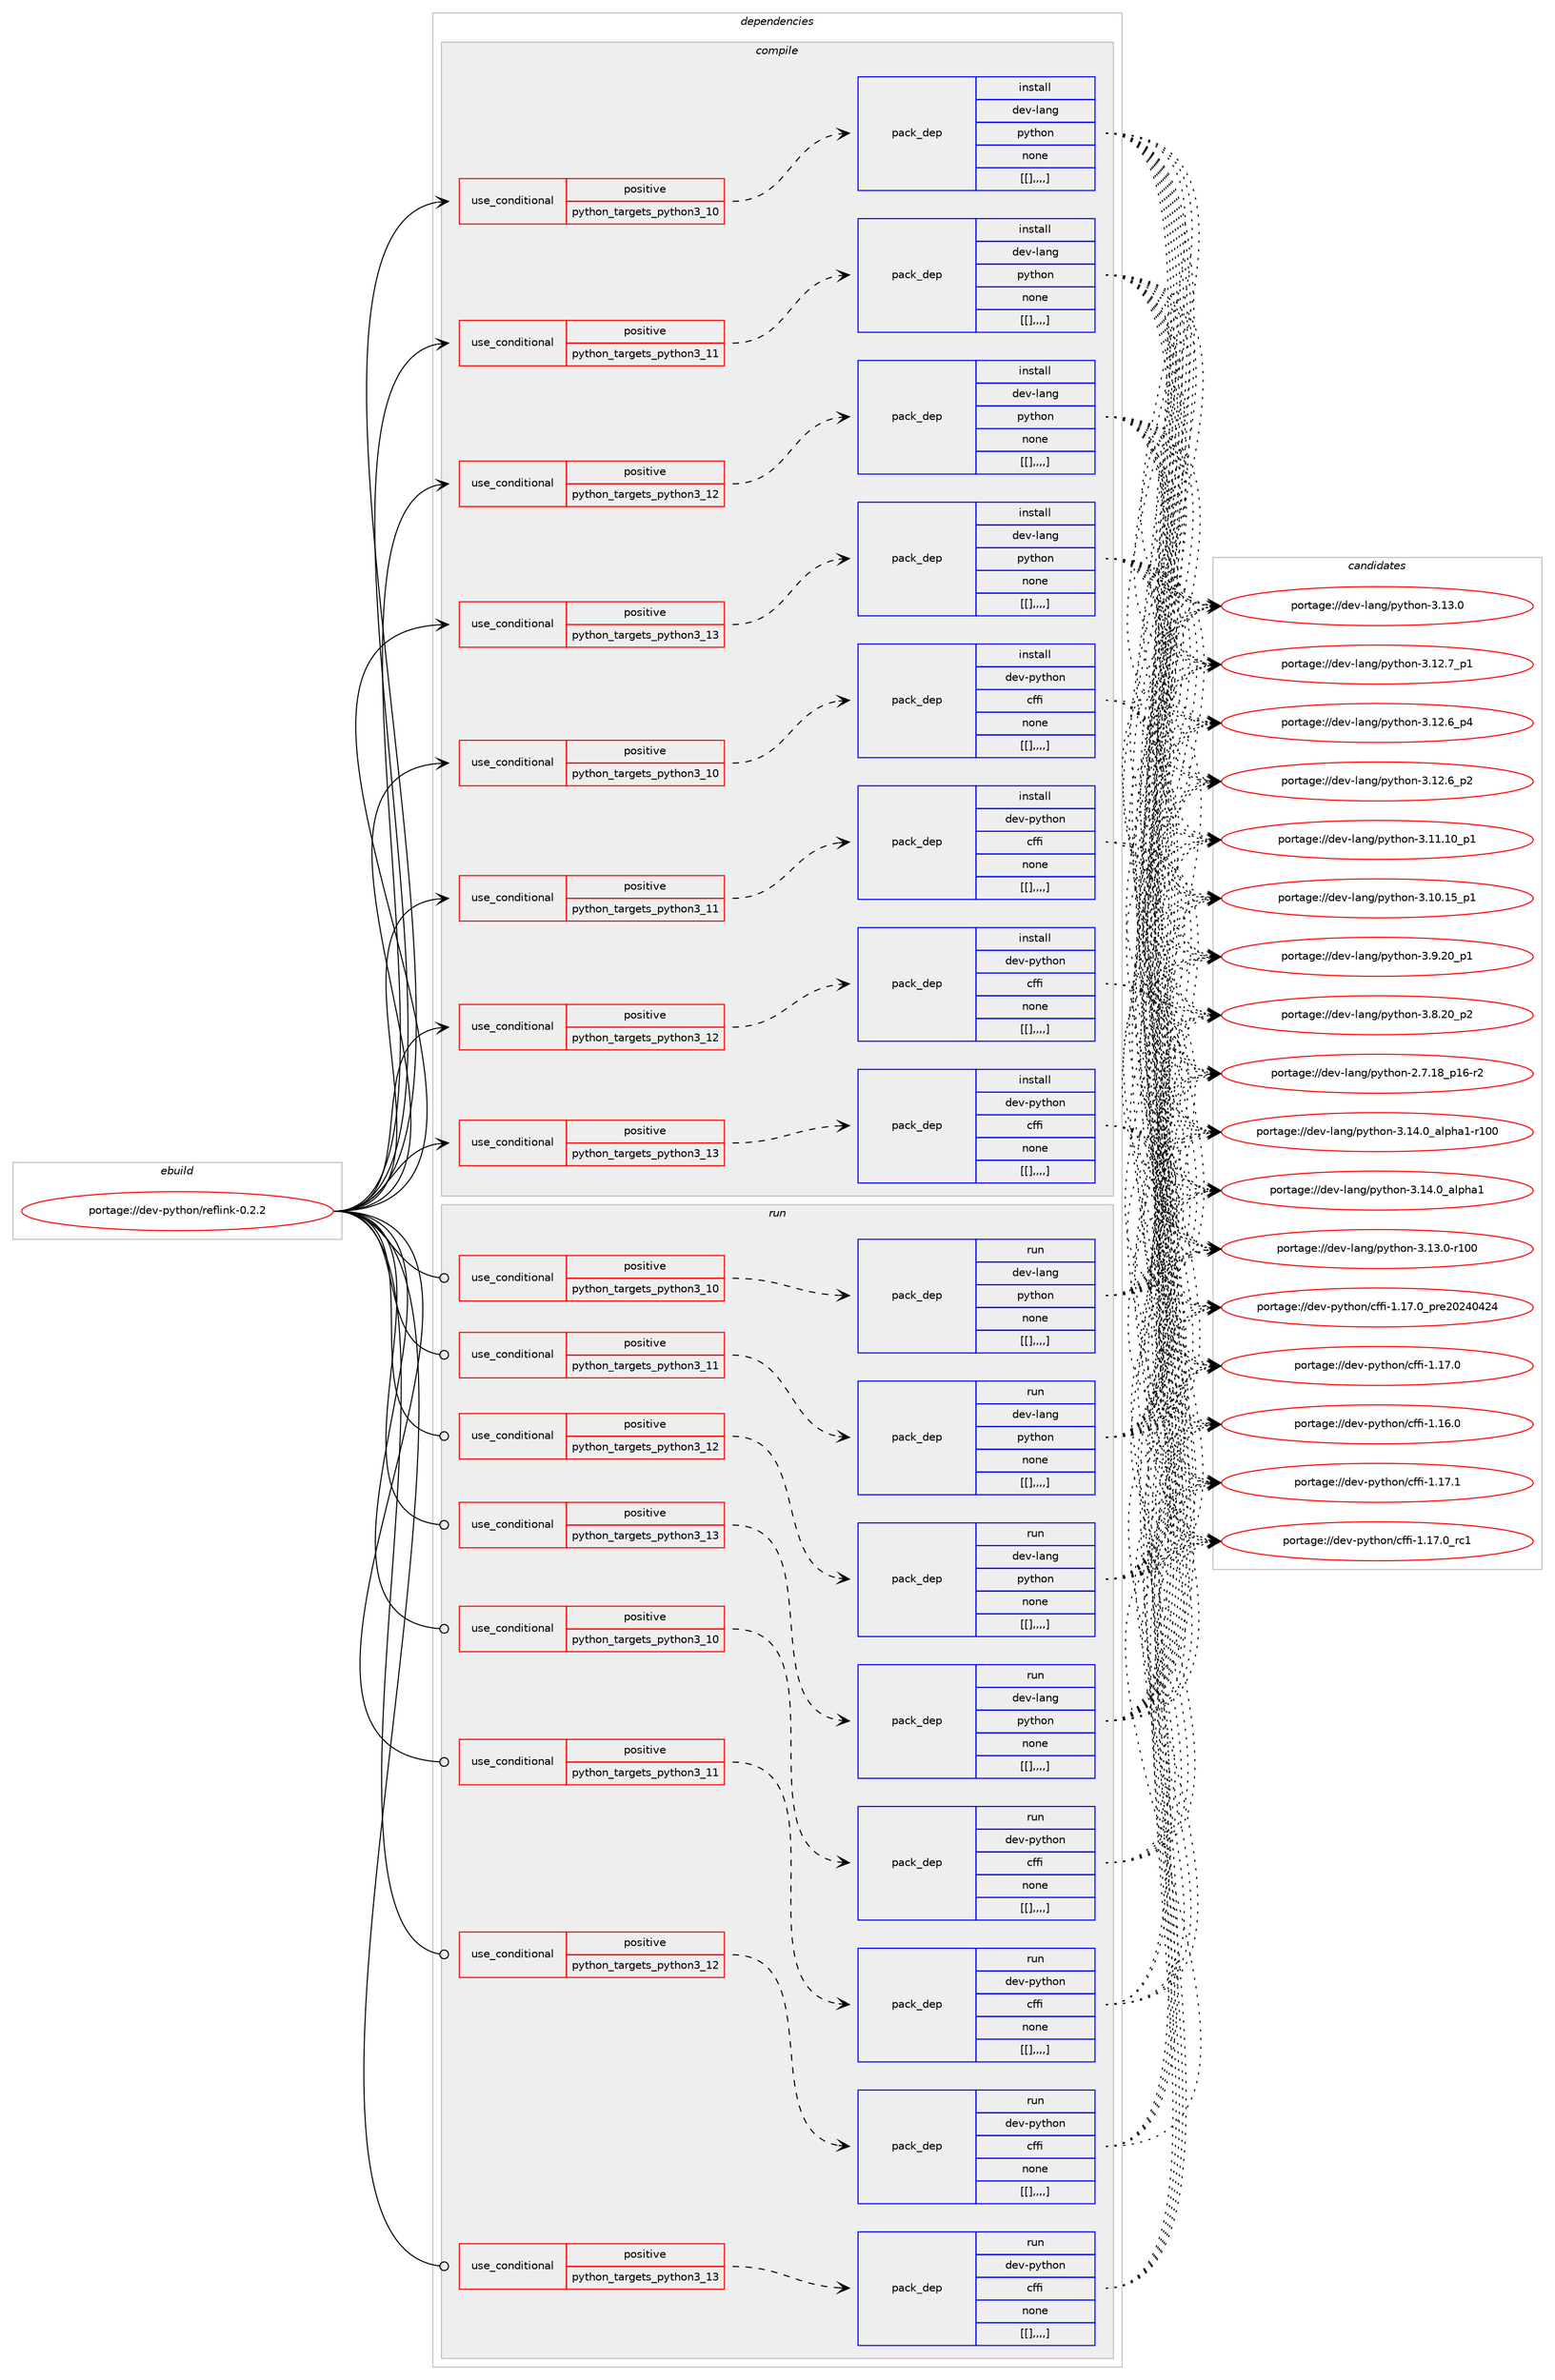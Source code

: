 digraph prolog {

# *************
# Graph options
# *************

newrank=true;
concentrate=true;
compound=true;
graph [rankdir=LR,fontname=Helvetica,fontsize=10,ranksep=1.5];#, ranksep=2.5, nodesep=0.2];
edge  [arrowhead=vee];
node  [fontname=Helvetica,fontsize=10];

# **********
# The ebuild
# **********

subgraph cluster_leftcol {
color=gray;
label=<<i>ebuild</i>>;
id [label="portage://dev-python/reflink-0.2.2", color=red, width=4, href="../dev-python/reflink-0.2.2.svg"];
}

# ****************
# The dependencies
# ****************

subgraph cluster_midcol {
color=gray;
label=<<i>dependencies</i>>;
subgraph cluster_compile {
fillcolor="#eeeeee";
style=filled;
label=<<i>compile</i>>;
subgraph cond41647 {
dependency168476 [label=<<TABLE BORDER="0" CELLBORDER="1" CELLSPACING="0" CELLPADDING="4"><TR><TD ROWSPAN="3" CELLPADDING="10">use_conditional</TD></TR><TR><TD>positive</TD></TR><TR><TD>python_targets_python3_10</TD></TR></TABLE>>, shape=none, color=red];
subgraph pack125496 {
dependency168504 [label=<<TABLE BORDER="0" CELLBORDER="1" CELLSPACING="0" CELLPADDING="4" WIDTH="220"><TR><TD ROWSPAN="6" CELLPADDING="30">pack_dep</TD></TR><TR><TD WIDTH="110">install</TD></TR><TR><TD>dev-lang</TD></TR><TR><TD>python</TD></TR><TR><TD>none</TD></TR><TR><TD>[[],,,,]</TD></TR></TABLE>>, shape=none, color=blue];
}
dependency168476:e -> dependency168504:w [weight=20,style="dashed",arrowhead="vee"];
}
id:e -> dependency168476:w [weight=20,style="solid",arrowhead="vee"];
subgraph cond41688 {
dependency168532 [label=<<TABLE BORDER="0" CELLBORDER="1" CELLSPACING="0" CELLPADDING="4"><TR><TD ROWSPAN="3" CELLPADDING="10">use_conditional</TD></TR><TR><TD>positive</TD></TR><TR><TD>python_targets_python3_10</TD></TR></TABLE>>, shape=none, color=red];
subgraph pack125542 {
dependency168578 [label=<<TABLE BORDER="0" CELLBORDER="1" CELLSPACING="0" CELLPADDING="4" WIDTH="220"><TR><TD ROWSPAN="6" CELLPADDING="30">pack_dep</TD></TR><TR><TD WIDTH="110">install</TD></TR><TR><TD>dev-python</TD></TR><TR><TD>cffi</TD></TR><TR><TD>none</TD></TR><TR><TD>[[],,,,]</TD></TR></TABLE>>, shape=none, color=blue];
}
dependency168532:e -> dependency168578:w [weight=20,style="dashed",arrowhead="vee"];
}
id:e -> dependency168532:w [weight=20,style="solid",arrowhead="vee"];
subgraph cond41716 {
dependency168626 [label=<<TABLE BORDER="0" CELLBORDER="1" CELLSPACING="0" CELLPADDING="4"><TR><TD ROWSPAN="3" CELLPADDING="10">use_conditional</TD></TR><TR><TD>positive</TD></TR><TR><TD>python_targets_python3_11</TD></TR></TABLE>>, shape=none, color=red];
subgraph pack125579 {
dependency168679 [label=<<TABLE BORDER="0" CELLBORDER="1" CELLSPACING="0" CELLPADDING="4" WIDTH="220"><TR><TD ROWSPAN="6" CELLPADDING="30">pack_dep</TD></TR><TR><TD WIDTH="110">install</TD></TR><TR><TD>dev-lang</TD></TR><TR><TD>python</TD></TR><TR><TD>none</TD></TR><TR><TD>[[],,,,]</TD></TR></TABLE>>, shape=none, color=blue];
}
dependency168626:e -> dependency168679:w [weight=20,style="dashed",arrowhead="vee"];
}
id:e -> dependency168626:w [weight=20,style="solid",arrowhead="vee"];
subgraph cond41742 {
dependency168753 [label=<<TABLE BORDER="0" CELLBORDER="1" CELLSPACING="0" CELLPADDING="4"><TR><TD ROWSPAN="3" CELLPADDING="10">use_conditional</TD></TR><TR><TD>positive</TD></TR><TR><TD>python_targets_python3_11</TD></TR></TABLE>>, shape=none, color=red];
subgraph pack125691 {
dependency168823 [label=<<TABLE BORDER="0" CELLBORDER="1" CELLSPACING="0" CELLPADDING="4" WIDTH="220"><TR><TD ROWSPAN="6" CELLPADDING="30">pack_dep</TD></TR><TR><TD WIDTH="110">install</TD></TR><TR><TD>dev-python</TD></TR><TR><TD>cffi</TD></TR><TR><TD>none</TD></TR><TR><TD>[[],,,,]</TD></TR></TABLE>>, shape=none, color=blue];
}
dependency168753:e -> dependency168823:w [weight=20,style="dashed",arrowhead="vee"];
}
id:e -> dependency168753:w [weight=20,style="solid",arrowhead="vee"];
subgraph cond41809 {
dependency168847 [label=<<TABLE BORDER="0" CELLBORDER="1" CELLSPACING="0" CELLPADDING="4"><TR><TD ROWSPAN="3" CELLPADDING="10">use_conditional</TD></TR><TR><TD>positive</TD></TR><TR><TD>python_targets_python3_12</TD></TR></TABLE>>, shape=none, color=red];
subgraph pack125717 {
dependency168907 [label=<<TABLE BORDER="0" CELLBORDER="1" CELLSPACING="0" CELLPADDING="4" WIDTH="220"><TR><TD ROWSPAN="6" CELLPADDING="30">pack_dep</TD></TR><TR><TD WIDTH="110">install</TD></TR><TR><TD>dev-lang</TD></TR><TR><TD>python</TD></TR><TR><TD>none</TD></TR><TR><TD>[[],,,,]</TD></TR></TABLE>>, shape=none, color=blue];
}
dependency168847:e -> dependency168907:w [weight=20,style="dashed",arrowhead="vee"];
}
id:e -> dependency168847:w [weight=20,style="solid",arrowhead="vee"];
subgraph cond41833 {
dependency168913 [label=<<TABLE BORDER="0" CELLBORDER="1" CELLSPACING="0" CELLPADDING="4"><TR><TD ROWSPAN="3" CELLPADDING="10">use_conditional</TD></TR><TR><TD>positive</TD></TR><TR><TD>python_targets_python3_12</TD></TR></TABLE>>, shape=none, color=red];
subgraph pack125746 {
dependency168952 [label=<<TABLE BORDER="0" CELLBORDER="1" CELLSPACING="0" CELLPADDING="4" WIDTH="220"><TR><TD ROWSPAN="6" CELLPADDING="30">pack_dep</TD></TR><TR><TD WIDTH="110">install</TD></TR><TR><TD>dev-python</TD></TR><TR><TD>cffi</TD></TR><TR><TD>none</TD></TR><TR><TD>[[],,,,]</TD></TR></TABLE>>, shape=none, color=blue];
}
dependency168913:e -> dependency168952:w [weight=20,style="dashed",arrowhead="vee"];
}
id:e -> dependency168913:w [weight=20,style="solid",arrowhead="vee"];
subgraph cond41882 {
dependency169057 [label=<<TABLE BORDER="0" CELLBORDER="1" CELLSPACING="0" CELLPADDING="4"><TR><TD ROWSPAN="3" CELLPADDING="10">use_conditional</TD></TR><TR><TD>positive</TD></TR><TR><TD>python_targets_python3_13</TD></TR></TABLE>>, shape=none, color=red];
subgraph pack125845 {
dependency169070 [label=<<TABLE BORDER="0" CELLBORDER="1" CELLSPACING="0" CELLPADDING="4" WIDTH="220"><TR><TD ROWSPAN="6" CELLPADDING="30">pack_dep</TD></TR><TR><TD WIDTH="110">install</TD></TR><TR><TD>dev-lang</TD></TR><TR><TD>python</TD></TR><TR><TD>none</TD></TR><TR><TD>[[],,,,]</TD></TR></TABLE>>, shape=none, color=blue];
}
dependency169057:e -> dependency169070:w [weight=20,style="dashed",arrowhead="vee"];
}
id:e -> dependency169057:w [weight=20,style="solid",arrowhead="vee"];
subgraph cond41890 {
dependency169073 [label=<<TABLE BORDER="0" CELLBORDER="1" CELLSPACING="0" CELLPADDING="4"><TR><TD ROWSPAN="3" CELLPADDING="10">use_conditional</TD></TR><TR><TD>positive</TD></TR><TR><TD>python_targets_python3_13</TD></TR></TABLE>>, shape=none, color=red];
subgraph pack125846 {
dependency169081 [label=<<TABLE BORDER="0" CELLBORDER="1" CELLSPACING="0" CELLPADDING="4" WIDTH="220"><TR><TD ROWSPAN="6" CELLPADDING="30">pack_dep</TD></TR><TR><TD WIDTH="110">install</TD></TR><TR><TD>dev-python</TD></TR><TR><TD>cffi</TD></TR><TR><TD>none</TD></TR><TR><TD>[[],,,,]</TD></TR></TABLE>>, shape=none, color=blue];
}
dependency169073:e -> dependency169081:w [weight=20,style="dashed",arrowhead="vee"];
}
id:e -> dependency169073:w [weight=20,style="solid",arrowhead="vee"];
}
subgraph cluster_compileandrun {
fillcolor="#eeeeee";
style=filled;
label=<<i>compile and run</i>>;
}
subgraph cluster_run {
fillcolor="#eeeeee";
style=filled;
label=<<i>run</i>>;
subgraph cond41936 {
dependency169190 [label=<<TABLE BORDER="0" CELLBORDER="1" CELLSPACING="0" CELLPADDING="4"><TR><TD ROWSPAN="3" CELLPADDING="10">use_conditional</TD></TR><TR><TD>positive</TD></TR><TR><TD>python_targets_python3_10</TD></TR></TABLE>>, shape=none, color=red];
subgraph pack125916 {
dependency169225 [label=<<TABLE BORDER="0" CELLBORDER="1" CELLSPACING="0" CELLPADDING="4" WIDTH="220"><TR><TD ROWSPAN="6" CELLPADDING="30">pack_dep</TD></TR><TR><TD WIDTH="110">run</TD></TR><TR><TD>dev-lang</TD></TR><TR><TD>python</TD></TR><TR><TD>none</TD></TR><TR><TD>[[],,,,]</TD></TR></TABLE>>, shape=none, color=blue];
}
dependency169190:e -> dependency169225:w [weight=20,style="dashed",arrowhead="vee"];
}
id:e -> dependency169190:w [weight=20,style="solid",arrowhead="odot"];
subgraph cond41959 {
dependency169242 [label=<<TABLE BORDER="0" CELLBORDER="1" CELLSPACING="0" CELLPADDING="4"><TR><TD ROWSPAN="3" CELLPADDING="10">use_conditional</TD></TR><TR><TD>positive</TD></TR><TR><TD>python_targets_python3_10</TD></TR></TABLE>>, shape=none, color=red];
subgraph pack125946 {
dependency169246 [label=<<TABLE BORDER="0" CELLBORDER="1" CELLSPACING="0" CELLPADDING="4" WIDTH="220"><TR><TD ROWSPAN="6" CELLPADDING="30">pack_dep</TD></TR><TR><TD WIDTH="110">run</TD></TR><TR><TD>dev-python</TD></TR><TR><TD>cffi</TD></TR><TR><TD>none</TD></TR><TR><TD>[[],,,,]</TD></TR></TABLE>>, shape=none, color=blue];
}
dependency169242:e -> dependency169246:w [weight=20,style="dashed",arrowhead="vee"];
}
id:e -> dependency169242:w [weight=20,style="solid",arrowhead="odot"];
subgraph cond41966 {
dependency169329 [label=<<TABLE BORDER="0" CELLBORDER="1" CELLSPACING="0" CELLPADDING="4"><TR><TD ROWSPAN="3" CELLPADDING="10">use_conditional</TD></TR><TR><TD>positive</TD></TR><TR><TD>python_targets_python3_11</TD></TR></TABLE>>, shape=none, color=red];
subgraph pack126005 {
dependency169388 [label=<<TABLE BORDER="0" CELLBORDER="1" CELLSPACING="0" CELLPADDING="4" WIDTH="220"><TR><TD ROWSPAN="6" CELLPADDING="30">pack_dep</TD></TR><TR><TD WIDTH="110">run</TD></TR><TR><TD>dev-lang</TD></TR><TR><TD>python</TD></TR><TR><TD>none</TD></TR><TR><TD>[[],,,,]</TD></TR></TABLE>>, shape=none, color=blue];
}
dependency169329:e -> dependency169388:w [weight=20,style="dashed",arrowhead="vee"];
}
id:e -> dependency169329:w [weight=20,style="solid",arrowhead="odot"];
subgraph cond42033 {
dependency169418 [label=<<TABLE BORDER="0" CELLBORDER="1" CELLSPACING="0" CELLPADDING="4"><TR><TD ROWSPAN="3" CELLPADDING="10">use_conditional</TD></TR><TR><TD>positive</TD></TR><TR><TD>python_targets_python3_11</TD></TR></TABLE>>, shape=none, color=red];
subgraph pack126057 {
dependency169456 [label=<<TABLE BORDER="0" CELLBORDER="1" CELLSPACING="0" CELLPADDING="4" WIDTH="220"><TR><TD ROWSPAN="6" CELLPADDING="30">pack_dep</TD></TR><TR><TD WIDTH="110">run</TD></TR><TR><TD>dev-python</TD></TR><TR><TD>cffi</TD></TR><TR><TD>none</TD></TR><TR><TD>[[],,,,]</TD></TR></TABLE>>, shape=none, color=blue];
}
dependency169418:e -> dependency169456:w [weight=20,style="dashed",arrowhead="vee"];
}
id:e -> dependency169418:w [weight=20,style="solid",arrowhead="odot"];
subgraph cond42055 {
dependency169461 [label=<<TABLE BORDER="0" CELLBORDER="1" CELLSPACING="0" CELLPADDING="4"><TR><TD ROWSPAN="3" CELLPADDING="10">use_conditional</TD></TR><TR><TD>positive</TD></TR><TR><TD>python_targets_python3_12</TD></TR></TABLE>>, shape=none, color=red];
subgraph pack126065 {
dependency169463 [label=<<TABLE BORDER="0" CELLBORDER="1" CELLSPACING="0" CELLPADDING="4" WIDTH="220"><TR><TD ROWSPAN="6" CELLPADDING="30">pack_dep</TD></TR><TR><TD WIDTH="110">run</TD></TR><TR><TD>dev-lang</TD></TR><TR><TD>python</TD></TR><TR><TD>none</TD></TR><TR><TD>[[],,,,]</TD></TR></TABLE>>, shape=none, color=blue];
}
dependency169461:e -> dependency169463:w [weight=20,style="dashed",arrowhead="vee"];
}
id:e -> dependency169461:w [weight=20,style="solid",arrowhead="odot"];
subgraph cond42063 {
dependency169485 [label=<<TABLE BORDER="0" CELLBORDER="1" CELLSPACING="0" CELLPADDING="4"><TR><TD ROWSPAN="3" CELLPADDING="10">use_conditional</TD></TR><TR><TD>positive</TD></TR><TR><TD>python_targets_python3_12</TD></TR></TABLE>>, shape=none, color=red];
subgraph pack126155 {
dependency169703 [label=<<TABLE BORDER="0" CELLBORDER="1" CELLSPACING="0" CELLPADDING="4" WIDTH="220"><TR><TD ROWSPAN="6" CELLPADDING="30">pack_dep</TD></TR><TR><TD WIDTH="110">run</TD></TR><TR><TD>dev-python</TD></TR><TR><TD>cffi</TD></TR><TR><TD>none</TD></TR><TR><TD>[[],,,,]</TD></TR></TABLE>>, shape=none, color=blue];
}
dependency169485:e -> dependency169703:w [weight=20,style="dashed",arrowhead="vee"];
}
id:e -> dependency169485:w [weight=20,style="solid",arrowhead="odot"];
subgraph cond42210 {
dependency169879 [label=<<TABLE BORDER="0" CELLBORDER="1" CELLSPACING="0" CELLPADDING="4"><TR><TD ROWSPAN="3" CELLPADDING="10">use_conditional</TD></TR><TR><TD>positive</TD></TR><TR><TD>python_targets_python3_13</TD></TR></TABLE>>, shape=none, color=red];
subgraph pack126313 {
dependency169921 [label=<<TABLE BORDER="0" CELLBORDER="1" CELLSPACING="0" CELLPADDING="4" WIDTH="220"><TR><TD ROWSPAN="6" CELLPADDING="30">pack_dep</TD></TR><TR><TD WIDTH="110">run</TD></TR><TR><TD>dev-lang</TD></TR><TR><TD>python</TD></TR><TR><TD>none</TD></TR><TR><TD>[[],,,,]</TD></TR></TABLE>>, shape=none, color=blue];
}
dependency169879:e -> dependency169921:w [weight=20,style="dashed",arrowhead="vee"];
}
id:e -> dependency169879:w [weight=20,style="solid",arrowhead="odot"];
subgraph cond42283 {
dependency169975 [label=<<TABLE BORDER="0" CELLBORDER="1" CELLSPACING="0" CELLPADDING="4"><TR><TD ROWSPAN="3" CELLPADDING="10">use_conditional</TD></TR><TR><TD>positive</TD></TR><TR><TD>python_targets_python3_13</TD></TR></TABLE>>, shape=none, color=red];
subgraph pack126358 {
dependency169977 [label=<<TABLE BORDER="0" CELLBORDER="1" CELLSPACING="0" CELLPADDING="4" WIDTH="220"><TR><TD ROWSPAN="6" CELLPADDING="30">pack_dep</TD></TR><TR><TD WIDTH="110">run</TD></TR><TR><TD>dev-python</TD></TR><TR><TD>cffi</TD></TR><TR><TD>none</TD></TR><TR><TD>[[],,,,]</TD></TR></TABLE>>, shape=none, color=blue];
}
dependency169975:e -> dependency169977:w [weight=20,style="dashed",arrowhead="vee"];
}
id:e -> dependency169975:w [weight=20,style="solid",arrowhead="odot"];
}
}

# **************
# The candidates
# **************

subgraph cluster_choices {
rank=same;
color=gray;
label=<<i>candidates</i>>;

subgraph choice125948 {
color=black;
nodesep=1;
choice100101118451089711010347112121116104111110455146495246489597108112104974945114494848 [label="portage://dev-lang/python-3.14.0_alpha1-r100", color=red, width=4,href="../dev-lang/python-3.14.0_alpha1-r100.svg"];
choice1001011184510897110103471121211161041111104551464952464895971081121049749 [label="portage://dev-lang/python-3.14.0_alpha1", color=red, width=4,href="../dev-lang/python-3.14.0_alpha1.svg"];
choice1001011184510897110103471121211161041111104551464951464845114494848 [label="portage://dev-lang/python-3.13.0-r100", color=red, width=4,href="../dev-lang/python-3.13.0-r100.svg"];
choice10010111845108971101034711212111610411111045514649514648 [label="portage://dev-lang/python-3.13.0", color=red, width=4,href="../dev-lang/python-3.13.0.svg"];
choice100101118451089711010347112121116104111110455146495046559511249 [label="portage://dev-lang/python-3.12.7_p1", color=red, width=4,href="../dev-lang/python-3.12.7_p1.svg"];
choice100101118451089711010347112121116104111110455146495046549511252 [label="portage://dev-lang/python-3.12.6_p4", color=red, width=4,href="../dev-lang/python-3.12.6_p4.svg"];
choice100101118451089711010347112121116104111110455146495046549511250 [label="portage://dev-lang/python-3.12.6_p2", color=red, width=4,href="../dev-lang/python-3.12.6_p2.svg"];
choice10010111845108971101034711212111610411111045514649494649489511249 [label="portage://dev-lang/python-3.11.10_p1", color=red, width=4,href="../dev-lang/python-3.11.10_p1.svg"];
choice10010111845108971101034711212111610411111045514649484649539511249 [label="portage://dev-lang/python-3.10.15_p1", color=red, width=4,href="../dev-lang/python-3.10.15_p1.svg"];
choice100101118451089711010347112121116104111110455146574650489511249 [label="portage://dev-lang/python-3.9.20_p1", color=red, width=4,href="../dev-lang/python-3.9.20_p1.svg"];
choice100101118451089711010347112121116104111110455146564650489511250 [label="portage://dev-lang/python-3.8.20_p2", color=red, width=4,href="../dev-lang/python-3.8.20_p2.svg"];
choice100101118451089711010347112121116104111110455046554649569511249544511450 [label="portage://dev-lang/python-2.7.18_p16-r2", color=red, width=4,href="../dev-lang/python-2.7.18_p16-r2.svg"];
dependency168504:e -> choice100101118451089711010347112121116104111110455146495246489597108112104974945114494848:w [style=dotted,weight="100"];
dependency168504:e -> choice1001011184510897110103471121211161041111104551464952464895971081121049749:w [style=dotted,weight="100"];
dependency168504:e -> choice1001011184510897110103471121211161041111104551464951464845114494848:w [style=dotted,weight="100"];
dependency168504:e -> choice10010111845108971101034711212111610411111045514649514648:w [style=dotted,weight="100"];
dependency168504:e -> choice100101118451089711010347112121116104111110455146495046559511249:w [style=dotted,weight="100"];
dependency168504:e -> choice100101118451089711010347112121116104111110455146495046549511252:w [style=dotted,weight="100"];
dependency168504:e -> choice100101118451089711010347112121116104111110455146495046549511250:w [style=dotted,weight="100"];
dependency168504:e -> choice10010111845108971101034711212111610411111045514649494649489511249:w [style=dotted,weight="100"];
dependency168504:e -> choice10010111845108971101034711212111610411111045514649484649539511249:w [style=dotted,weight="100"];
dependency168504:e -> choice100101118451089711010347112121116104111110455146574650489511249:w [style=dotted,weight="100"];
dependency168504:e -> choice100101118451089711010347112121116104111110455146564650489511250:w [style=dotted,weight="100"];
dependency168504:e -> choice100101118451089711010347112121116104111110455046554649569511249544511450:w [style=dotted,weight="100"];
}
subgraph choice125954 {
color=black;
nodesep=1;
choice10010111845112121116104111110479910210210545494649554649 [label="portage://dev-python/cffi-1.17.1", color=red, width=4,href="../dev-python/cffi-1.17.1.svg"];
choice10010111845112121116104111110479910210210545494649554648951149949 [label="portage://dev-python/cffi-1.17.0_rc1", color=red, width=4,href="../dev-python/cffi-1.17.0_rc1.svg"];
choice10010111845112121116104111110479910210210545494649554648951121141015048505248525052 [label="portage://dev-python/cffi-1.17.0_pre20240424", color=red, width=4,href="../dev-python/cffi-1.17.0_pre20240424.svg"];
choice10010111845112121116104111110479910210210545494649554648 [label="portage://dev-python/cffi-1.17.0", color=red, width=4,href="../dev-python/cffi-1.17.0.svg"];
choice10010111845112121116104111110479910210210545494649544648 [label="portage://dev-python/cffi-1.16.0", color=red, width=4,href="../dev-python/cffi-1.16.0.svg"];
dependency168578:e -> choice10010111845112121116104111110479910210210545494649554649:w [style=dotted,weight="100"];
dependency168578:e -> choice10010111845112121116104111110479910210210545494649554648951149949:w [style=dotted,weight="100"];
dependency168578:e -> choice10010111845112121116104111110479910210210545494649554648951121141015048505248525052:w [style=dotted,weight="100"];
dependency168578:e -> choice10010111845112121116104111110479910210210545494649554648:w [style=dotted,weight="100"];
dependency168578:e -> choice10010111845112121116104111110479910210210545494649544648:w [style=dotted,weight="100"];
}
subgraph choice125983 {
color=black;
nodesep=1;
choice100101118451089711010347112121116104111110455146495246489597108112104974945114494848 [label="portage://dev-lang/python-3.14.0_alpha1-r100", color=red, width=4,href="../dev-lang/python-3.14.0_alpha1-r100.svg"];
choice1001011184510897110103471121211161041111104551464952464895971081121049749 [label="portage://dev-lang/python-3.14.0_alpha1", color=red, width=4,href="../dev-lang/python-3.14.0_alpha1.svg"];
choice1001011184510897110103471121211161041111104551464951464845114494848 [label="portage://dev-lang/python-3.13.0-r100", color=red, width=4,href="../dev-lang/python-3.13.0-r100.svg"];
choice10010111845108971101034711212111610411111045514649514648 [label="portage://dev-lang/python-3.13.0", color=red, width=4,href="../dev-lang/python-3.13.0.svg"];
choice100101118451089711010347112121116104111110455146495046559511249 [label="portage://dev-lang/python-3.12.7_p1", color=red, width=4,href="../dev-lang/python-3.12.7_p1.svg"];
choice100101118451089711010347112121116104111110455146495046549511252 [label="portage://dev-lang/python-3.12.6_p4", color=red, width=4,href="../dev-lang/python-3.12.6_p4.svg"];
choice100101118451089711010347112121116104111110455146495046549511250 [label="portage://dev-lang/python-3.12.6_p2", color=red, width=4,href="../dev-lang/python-3.12.6_p2.svg"];
choice10010111845108971101034711212111610411111045514649494649489511249 [label="portage://dev-lang/python-3.11.10_p1", color=red, width=4,href="../dev-lang/python-3.11.10_p1.svg"];
choice10010111845108971101034711212111610411111045514649484649539511249 [label="portage://dev-lang/python-3.10.15_p1", color=red, width=4,href="../dev-lang/python-3.10.15_p1.svg"];
choice100101118451089711010347112121116104111110455146574650489511249 [label="portage://dev-lang/python-3.9.20_p1", color=red, width=4,href="../dev-lang/python-3.9.20_p1.svg"];
choice100101118451089711010347112121116104111110455146564650489511250 [label="portage://dev-lang/python-3.8.20_p2", color=red, width=4,href="../dev-lang/python-3.8.20_p2.svg"];
choice100101118451089711010347112121116104111110455046554649569511249544511450 [label="portage://dev-lang/python-2.7.18_p16-r2", color=red, width=4,href="../dev-lang/python-2.7.18_p16-r2.svg"];
dependency168679:e -> choice100101118451089711010347112121116104111110455146495246489597108112104974945114494848:w [style=dotted,weight="100"];
dependency168679:e -> choice1001011184510897110103471121211161041111104551464952464895971081121049749:w [style=dotted,weight="100"];
dependency168679:e -> choice1001011184510897110103471121211161041111104551464951464845114494848:w [style=dotted,weight="100"];
dependency168679:e -> choice10010111845108971101034711212111610411111045514649514648:w [style=dotted,weight="100"];
dependency168679:e -> choice100101118451089711010347112121116104111110455146495046559511249:w [style=dotted,weight="100"];
dependency168679:e -> choice100101118451089711010347112121116104111110455146495046549511252:w [style=dotted,weight="100"];
dependency168679:e -> choice100101118451089711010347112121116104111110455146495046549511250:w [style=dotted,weight="100"];
dependency168679:e -> choice10010111845108971101034711212111610411111045514649494649489511249:w [style=dotted,weight="100"];
dependency168679:e -> choice10010111845108971101034711212111610411111045514649484649539511249:w [style=dotted,weight="100"];
dependency168679:e -> choice100101118451089711010347112121116104111110455146574650489511249:w [style=dotted,weight="100"];
dependency168679:e -> choice100101118451089711010347112121116104111110455146564650489511250:w [style=dotted,weight="100"];
dependency168679:e -> choice100101118451089711010347112121116104111110455046554649569511249544511450:w [style=dotted,weight="100"];
}
subgraph choice126007 {
color=black;
nodesep=1;
choice10010111845112121116104111110479910210210545494649554649 [label="portage://dev-python/cffi-1.17.1", color=red, width=4,href="../dev-python/cffi-1.17.1.svg"];
choice10010111845112121116104111110479910210210545494649554648951149949 [label="portage://dev-python/cffi-1.17.0_rc1", color=red, width=4,href="../dev-python/cffi-1.17.0_rc1.svg"];
choice10010111845112121116104111110479910210210545494649554648951121141015048505248525052 [label="portage://dev-python/cffi-1.17.0_pre20240424", color=red, width=4,href="../dev-python/cffi-1.17.0_pre20240424.svg"];
choice10010111845112121116104111110479910210210545494649554648 [label="portage://dev-python/cffi-1.17.0", color=red, width=4,href="../dev-python/cffi-1.17.0.svg"];
choice10010111845112121116104111110479910210210545494649544648 [label="portage://dev-python/cffi-1.16.0", color=red, width=4,href="../dev-python/cffi-1.16.0.svg"];
dependency168823:e -> choice10010111845112121116104111110479910210210545494649554649:w [style=dotted,weight="100"];
dependency168823:e -> choice10010111845112121116104111110479910210210545494649554648951149949:w [style=dotted,weight="100"];
dependency168823:e -> choice10010111845112121116104111110479910210210545494649554648951121141015048505248525052:w [style=dotted,weight="100"];
dependency168823:e -> choice10010111845112121116104111110479910210210545494649554648:w [style=dotted,weight="100"];
dependency168823:e -> choice10010111845112121116104111110479910210210545494649544648:w [style=dotted,weight="100"];
}
subgraph choice126055 {
color=black;
nodesep=1;
choice100101118451089711010347112121116104111110455146495246489597108112104974945114494848 [label="portage://dev-lang/python-3.14.0_alpha1-r100", color=red, width=4,href="../dev-lang/python-3.14.0_alpha1-r100.svg"];
choice1001011184510897110103471121211161041111104551464952464895971081121049749 [label="portage://dev-lang/python-3.14.0_alpha1", color=red, width=4,href="../dev-lang/python-3.14.0_alpha1.svg"];
choice1001011184510897110103471121211161041111104551464951464845114494848 [label="portage://dev-lang/python-3.13.0-r100", color=red, width=4,href="../dev-lang/python-3.13.0-r100.svg"];
choice10010111845108971101034711212111610411111045514649514648 [label="portage://dev-lang/python-3.13.0", color=red, width=4,href="../dev-lang/python-3.13.0.svg"];
choice100101118451089711010347112121116104111110455146495046559511249 [label="portage://dev-lang/python-3.12.7_p1", color=red, width=4,href="../dev-lang/python-3.12.7_p1.svg"];
choice100101118451089711010347112121116104111110455146495046549511252 [label="portage://dev-lang/python-3.12.6_p4", color=red, width=4,href="../dev-lang/python-3.12.6_p4.svg"];
choice100101118451089711010347112121116104111110455146495046549511250 [label="portage://dev-lang/python-3.12.6_p2", color=red, width=4,href="../dev-lang/python-3.12.6_p2.svg"];
choice10010111845108971101034711212111610411111045514649494649489511249 [label="portage://dev-lang/python-3.11.10_p1", color=red, width=4,href="../dev-lang/python-3.11.10_p1.svg"];
choice10010111845108971101034711212111610411111045514649484649539511249 [label="portage://dev-lang/python-3.10.15_p1", color=red, width=4,href="../dev-lang/python-3.10.15_p1.svg"];
choice100101118451089711010347112121116104111110455146574650489511249 [label="portage://dev-lang/python-3.9.20_p1", color=red, width=4,href="../dev-lang/python-3.9.20_p1.svg"];
choice100101118451089711010347112121116104111110455146564650489511250 [label="portage://dev-lang/python-3.8.20_p2", color=red, width=4,href="../dev-lang/python-3.8.20_p2.svg"];
choice100101118451089711010347112121116104111110455046554649569511249544511450 [label="portage://dev-lang/python-2.7.18_p16-r2", color=red, width=4,href="../dev-lang/python-2.7.18_p16-r2.svg"];
dependency168907:e -> choice100101118451089711010347112121116104111110455146495246489597108112104974945114494848:w [style=dotted,weight="100"];
dependency168907:e -> choice1001011184510897110103471121211161041111104551464952464895971081121049749:w [style=dotted,weight="100"];
dependency168907:e -> choice1001011184510897110103471121211161041111104551464951464845114494848:w [style=dotted,weight="100"];
dependency168907:e -> choice10010111845108971101034711212111610411111045514649514648:w [style=dotted,weight="100"];
dependency168907:e -> choice100101118451089711010347112121116104111110455146495046559511249:w [style=dotted,weight="100"];
dependency168907:e -> choice100101118451089711010347112121116104111110455146495046549511252:w [style=dotted,weight="100"];
dependency168907:e -> choice100101118451089711010347112121116104111110455146495046549511250:w [style=dotted,weight="100"];
dependency168907:e -> choice10010111845108971101034711212111610411111045514649494649489511249:w [style=dotted,weight="100"];
dependency168907:e -> choice10010111845108971101034711212111610411111045514649484649539511249:w [style=dotted,weight="100"];
dependency168907:e -> choice100101118451089711010347112121116104111110455146574650489511249:w [style=dotted,weight="100"];
dependency168907:e -> choice100101118451089711010347112121116104111110455146564650489511250:w [style=dotted,weight="100"];
dependency168907:e -> choice100101118451089711010347112121116104111110455046554649569511249544511450:w [style=dotted,weight="100"];
}
subgraph choice126089 {
color=black;
nodesep=1;
choice10010111845112121116104111110479910210210545494649554649 [label="portage://dev-python/cffi-1.17.1", color=red, width=4,href="../dev-python/cffi-1.17.1.svg"];
choice10010111845112121116104111110479910210210545494649554648951149949 [label="portage://dev-python/cffi-1.17.0_rc1", color=red, width=4,href="../dev-python/cffi-1.17.0_rc1.svg"];
choice10010111845112121116104111110479910210210545494649554648951121141015048505248525052 [label="portage://dev-python/cffi-1.17.0_pre20240424", color=red, width=4,href="../dev-python/cffi-1.17.0_pre20240424.svg"];
choice10010111845112121116104111110479910210210545494649554648 [label="portage://dev-python/cffi-1.17.0", color=red, width=4,href="../dev-python/cffi-1.17.0.svg"];
choice10010111845112121116104111110479910210210545494649544648 [label="portage://dev-python/cffi-1.16.0", color=red, width=4,href="../dev-python/cffi-1.16.0.svg"];
dependency168952:e -> choice10010111845112121116104111110479910210210545494649554649:w [style=dotted,weight="100"];
dependency168952:e -> choice10010111845112121116104111110479910210210545494649554648951149949:w [style=dotted,weight="100"];
dependency168952:e -> choice10010111845112121116104111110479910210210545494649554648951121141015048505248525052:w [style=dotted,weight="100"];
dependency168952:e -> choice10010111845112121116104111110479910210210545494649554648:w [style=dotted,weight="100"];
dependency168952:e -> choice10010111845112121116104111110479910210210545494649544648:w [style=dotted,weight="100"];
}
subgraph choice126097 {
color=black;
nodesep=1;
choice100101118451089711010347112121116104111110455146495246489597108112104974945114494848 [label="portage://dev-lang/python-3.14.0_alpha1-r100", color=red, width=4,href="../dev-lang/python-3.14.0_alpha1-r100.svg"];
choice1001011184510897110103471121211161041111104551464952464895971081121049749 [label="portage://dev-lang/python-3.14.0_alpha1", color=red, width=4,href="../dev-lang/python-3.14.0_alpha1.svg"];
choice1001011184510897110103471121211161041111104551464951464845114494848 [label="portage://dev-lang/python-3.13.0-r100", color=red, width=4,href="../dev-lang/python-3.13.0-r100.svg"];
choice10010111845108971101034711212111610411111045514649514648 [label="portage://dev-lang/python-3.13.0", color=red, width=4,href="../dev-lang/python-3.13.0.svg"];
choice100101118451089711010347112121116104111110455146495046559511249 [label="portage://dev-lang/python-3.12.7_p1", color=red, width=4,href="../dev-lang/python-3.12.7_p1.svg"];
choice100101118451089711010347112121116104111110455146495046549511252 [label="portage://dev-lang/python-3.12.6_p4", color=red, width=4,href="../dev-lang/python-3.12.6_p4.svg"];
choice100101118451089711010347112121116104111110455146495046549511250 [label="portage://dev-lang/python-3.12.6_p2", color=red, width=4,href="../dev-lang/python-3.12.6_p2.svg"];
choice10010111845108971101034711212111610411111045514649494649489511249 [label="portage://dev-lang/python-3.11.10_p1", color=red, width=4,href="../dev-lang/python-3.11.10_p1.svg"];
choice10010111845108971101034711212111610411111045514649484649539511249 [label="portage://dev-lang/python-3.10.15_p1", color=red, width=4,href="../dev-lang/python-3.10.15_p1.svg"];
choice100101118451089711010347112121116104111110455146574650489511249 [label="portage://dev-lang/python-3.9.20_p1", color=red, width=4,href="../dev-lang/python-3.9.20_p1.svg"];
choice100101118451089711010347112121116104111110455146564650489511250 [label="portage://dev-lang/python-3.8.20_p2", color=red, width=4,href="../dev-lang/python-3.8.20_p2.svg"];
choice100101118451089711010347112121116104111110455046554649569511249544511450 [label="portage://dev-lang/python-2.7.18_p16-r2", color=red, width=4,href="../dev-lang/python-2.7.18_p16-r2.svg"];
dependency169070:e -> choice100101118451089711010347112121116104111110455146495246489597108112104974945114494848:w [style=dotted,weight="100"];
dependency169070:e -> choice1001011184510897110103471121211161041111104551464952464895971081121049749:w [style=dotted,weight="100"];
dependency169070:e -> choice1001011184510897110103471121211161041111104551464951464845114494848:w [style=dotted,weight="100"];
dependency169070:e -> choice10010111845108971101034711212111610411111045514649514648:w [style=dotted,weight="100"];
dependency169070:e -> choice100101118451089711010347112121116104111110455146495046559511249:w [style=dotted,weight="100"];
dependency169070:e -> choice100101118451089711010347112121116104111110455146495046549511252:w [style=dotted,weight="100"];
dependency169070:e -> choice100101118451089711010347112121116104111110455146495046549511250:w [style=dotted,weight="100"];
dependency169070:e -> choice10010111845108971101034711212111610411111045514649494649489511249:w [style=dotted,weight="100"];
dependency169070:e -> choice10010111845108971101034711212111610411111045514649484649539511249:w [style=dotted,weight="100"];
dependency169070:e -> choice100101118451089711010347112121116104111110455146574650489511249:w [style=dotted,weight="100"];
dependency169070:e -> choice100101118451089711010347112121116104111110455146564650489511250:w [style=dotted,weight="100"];
dependency169070:e -> choice100101118451089711010347112121116104111110455046554649569511249544511450:w [style=dotted,weight="100"];
}
subgraph choice126166 {
color=black;
nodesep=1;
choice10010111845112121116104111110479910210210545494649554649 [label="portage://dev-python/cffi-1.17.1", color=red, width=4,href="../dev-python/cffi-1.17.1.svg"];
choice10010111845112121116104111110479910210210545494649554648951149949 [label="portage://dev-python/cffi-1.17.0_rc1", color=red, width=4,href="../dev-python/cffi-1.17.0_rc1.svg"];
choice10010111845112121116104111110479910210210545494649554648951121141015048505248525052 [label="portage://dev-python/cffi-1.17.0_pre20240424", color=red, width=4,href="../dev-python/cffi-1.17.0_pre20240424.svg"];
choice10010111845112121116104111110479910210210545494649554648 [label="portage://dev-python/cffi-1.17.0", color=red, width=4,href="../dev-python/cffi-1.17.0.svg"];
choice10010111845112121116104111110479910210210545494649544648 [label="portage://dev-python/cffi-1.16.0", color=red, width=4,href="../dev-python/cffi-1.16.0.svg"];
dependency169081:e -> choice10010111845112121116104111110479910210210545494649554649:w [style=dotted,weight="100"];
dependency169081:e -> choice10010111845112121116104111110479910210210545494649554648951149949:w [style=dotted,weight="100"];
dependency169081:e -> choice10010111845112121116104111110479910210210545494649554648951121141015048505248525052:w [style=dotted,weight="100"];
dependency169081:e -> choice10010111845112121116104111110479910210210545494649554648:w [style=dotted,weight="100"];
dependency169081:e -> choice10010111845112121116104111110479910210210545494649544648:w [style=dotted,weight="100"];
}
subgraph choice126171 {
color=black;
nodesep=1;
choice100101118451089711010347112121116104111110455146495246489597108112104974945114494848 [label="portage://dev-lang/python-3.14.0_alpha1-r100", color=red, width=4,href="../dev-lang/python-3.14.0_alpha1-r100.svg"];
choice1001011184510897110103471121211161041111104551464952464895971081121049749 [label="portage://dev-lang/python-3.14.0_alpha1", color=red, width=4,href="../dev-lang/python-3.14.0_alpha1.svg"];
choice1001011184510897110103471121211161041111104551464951464845114494848 [label="portage://dev-lang/python-3.13.0-r100", color=red, width=4,href="../dev-lang/python-3.13.0-r100.svg"];
choice10010111845108971101034711212111610411111045514649514648 [label="portage://dev-lang/python-3.13.0", color=red, width=4,href="../dev-lang/python-3.13.0.svg"];
choice100101118451089711010347112121116104111110455146495046559511249 [label="portage://dev-lang/python-3.12.7_p1", color=red, width=4,href="../dev-lang/python-3.12.7_p1.svg"];
choice100101118451089711010347112121116104111110455146495046549511252 [label="portage://dev-lang/python-3.12.6_p4", color=red, width=4,href="../dev-lang/python-3.12.6_p4.svg"];
choice100101118451089711010347112121116104111110455146495046549511250 [label="portage://dev-lang/python-3.12.6_p2", color=red, width=4,href="../dev-lang/python-3.12.6_p2.svg"];
choice10010111845108971101034711212111610411111045514649494649489511249 [label="portage://dev-lang/python-3.11.10_p1", color=red, width=4,href="../dev-lang/python-3.11.10_p1.svg"];
choice10010111845108971101034711212111610411111045514649484649539511249 [label="portage://dev-lang/python-3.10.15_p1", color=red, width=4,href="../dev-lang/python-3.10.15_p1.svg"];
choice100101118451089711010347112121116104111110455146574650489511249 [label="portage://dev-lang/python-3.9.20_p1", color=red, width=4,href="../dev-lang/python-3.9.20_p1.svg"];
choice100101118451089711010347112121116104111110455146564650489511250 [label="portage://dev-lang/python-3.8.20_p2", color=red, width=4,href="../dev-lang/python-3.8.20_p2.svg"];
choice100101118451089711010347112121116104111110455046554649569511249544511450 [label="portage://dev-lang/python-2.7.18_p16-r2", color=red, width=4,href="../dev-lang/python-2.7.18_p16-r2.svg"];
dependency169225:e -> choice100101118451089711010347112121116104111110455146495246489597108112104974945114494848:w [style=dotted,weight="100"];
dependency169225:e -> choice1001011184510897110103471121211161041111104551464952464895971081121049749:w [style=dotted,weight="100"];
dependency169225:e -> choice1001011184510897110103471121211161041111104551464951464845114494848:w [style=dotted,weight="100"];
dependency169225:e -> choice10010111845108971101034711212111610411111045514649514648:w [style=dotted,weight="100"];
dependency169225:e -> choice100101118451089711010347112121116104111110455146495046559511249:w [style=dotted,weight="100"];
dependency169225:e -> choice100101118451089711010347112121116104111110455146495046549511252:w [style=dotted,weight="100"];
dependency169225:e -> choice100101118451089711010347112121116104111110455146495046549511250:w [style=dotted,weight="100"];
dependency169225:e -> choice10010111845108971101034711212111610411111045514649494649489511249:w [style=dotted,weight="100"];
dependency169225:e -> choice10010111845108971101034711212111610411111045514649484649539511249:w [style=dotted,weight="100"];
dependency169225:e -> choice100101118451089711010347112121116104111110455146574650489511249:w [style=dotted,weight="100"];
dependency169225:e -> choice100101118451089711010347112121116104111110455146564650489511250:w [style=dotted,weight="100"];
dependency169225:e -> choice100101118451089711010347112121116104111110455046554649569511249544511450:w [style=dotted,weight="100"];
}
subgraph choice126183 {
color=black;
nodesep=1;
choice10010111845112121116104111110479910210210545494649554649 [label="portage://dev-python/cffi-1.17.1", color=red, width=4,href="../dev-python/cffi-1.17.1.svg"];
choice10010111845112121116104111110479910210210545494649554648951149949 [label="portage://dev-python/cffi-1.17.0_rc1", color=red, width=4,href="../dev-python/cffi-1.17.0_rc1.svg"];
choice10010111845112121116104111110479910210210545494649554648951121141015048505248525052 [label="portage://dev-python/cffi-1.17.0_pre20240424", color=red, width=4,href="../dev-python/cffi-1.17.0_pre20240424.svg"];
choice10010111845112121116104111110479910210210545494649554648 [label="portage://dev-python/cffi-1.17.0", color=red, width=4,href="../dev-python/cffi-1.17.0.svg"];
choice10010111845112121116104111110479910210210545494649544648 [label="portage://dev-python/cffi-1.16.0", color=red, width=4,href="../dev-python/cffi-1.16.0.svg"];
dependency169246:e -> choice10010111845112121116104111110479910210210545494649554649:w [style=dotted,weight="100"];
dependency169246:e -> choice10010111845112121116104111110479910210210545494649554648951149949:w [style=dotted,weight="100"];
dependency169246:e -> choice10010111845112121116104111110479910210210545494649554648951121141015048505248525052:w [style=dotted,weight="100"];
dependency169246:e -> choice10010111845112121116104111110479910210210545494649554648:w [style=dotted,weight="100"];
dependency169246:e -> choice10010111845112121116104111110479910210210545494649544648:w [style=dotted,weight="100"];
}
subgraph choice126203 {
color=black;
nodesep=1;
choice100101118451089711010347112121116104111110455146495246489597108112104974945114494848 [label="portage://dev-lang/python-3.14.0_alpha1-r100", color=red, width=4,href="../dev-lang/python-3.14.0_alpha1-r100.svg"];
choice1001011184510897110103471121211161041111104551464952464895971081121049749 [label="portage://dev-lang/python-3.14.0_alpha1", color=red, width=4,href="../dev-lang/python-3.14.0_alpha1.svg"];
choice1001011184510897110103471121211161041111104551464951464845114494848 [label="portage://dev-lang/python-3.13.0-r100", color=red, width=4,href="../dev-lang/python-3.13.0-r100.svg"];
choice10010111845108971101034711212111610411111045514649514648 [label="portage://dev-lang/python-3.13.0", color=red, width=4,href="../dev-lang/python-3.13.0.svg"];
choice100101118451089711010347112121116104111110455146495046559511249 [label="portage://dev-lang/python-3.12.7_p1", color=red, width=4,href="../dev-lang/python-3.12.7_p1.svg"];
choice100101118451089711010347112121116104111110455146495046549511252 [label="portage://dev-lang/python-3.12.6_p4", color=red, width=4,href="../dev-lang/python-3.12.6_p4.svg"];
choice100101118451089711010347112121116104111110455146495046549511250 [label="portage://dev-lang/python-3.12.6_p2", color=red, width=4,href="../dev-lang/python-3.12.6_p2.svg"];
choice10010111845108971101034711212111610411111045514649494649489511249 [label="portage://dev-lang/python-3.11.10_p1", color=red, width=4,href="../dev-lang/python-3.11.10_p1.svg"];
choice10010111845108971101034711212111610411111045514649484649539511249 [label="portage://dev-lang/python-3.10.15_p1", color=red, width=4,href="../dev-lang/python-3.10.15_p1.svg"];
choice100101118451089711010347112121116104111110455146574650489511249 [label="portage://dev-lang/python-3.9.20_p1", color=red, width=4,href="../dev-lang/python-3.9.20_p1.svg"];
choice100101118451089711010347112121116104111110455146564650489511250 [label="portage://dev-lang/python-3.8.20_p2", color=red, width=4,href="../dev-lang/python-3.8.20_p2.svg"];
choice100101118451089711010347112121116104111110455046554649569511249544511450 [label="portage://dev-lang/python-2.7.18_p16-r2", color=red, width=4,href="../dev-lang/python-2.7.18_p16-r2.svg"];
dependency169388:e -> choice100101118451089711010347112121116104111110455146495246489597108112104974945114494848:w [style=dotted,weight="100"];
dependency169388:e -> choice1001011184510897110103471121211161041111104551464952464895971081121049749:w [style=dotted,weight="100"];
dependency169388:e -> choice1001011184510897110103471121211161041111104551464951464845114494848:w [style=dotted,weight="100"];
dependency169388:e -> choice10010111845108971101034711212111610411111045514649514648:w [style=dotted,weight="100"];
dependency169388:e -> choice100101118451089711010347112121116104111110455146495046559511249:w [style=dotted,weight="100"];
dependency169388:e -> choice100101118451089711010347112121116104111110455146495046549511252:w [style=dotted,weight="100"];
dependency169388:e -> choice100101118451089711010347112121116104111110455146495046549511250:w [style=dotted,weight="100"];
dependency169388:e -> choice10010111845108971101034711212111610411111045514649494649489511249:w [style=dotted,weight="100"];
dependency169388:e -> choice10010111845108971101034711212111610411111045514649484649539511249:w [style=dotted,weight="100"];
dependency169388:e -> choice100101118451089711010347112121116104111110455146574650489511249:w [style=dotted,weight="100"];
dependency169388:e -> choice100101118451089711010347112121116104111110455146564650489511250:w [style=dotted,weight="100"];
dependency169388:e -> choice100101118451089711010347112121116104111110455046554649569511249544511450:w [style=dotted,weight="100"];
}
subgraph choice126222 {
color=black;
nodesep=1;
choice10010111845112121116104111110479910210210545494649554649 [label="portage://dev-python/cffi-1.17.1", color=red, width=4,href="../dev-python/cffi-1.17.1.svg"];
choice10010111845112121116104111110479910210210545494649554648951149949 [label="portage://dev-python/cffi-1.17.0_rc1", color=red, width=4,href="../dev-python/cffi-1.17.0_rc1.svg"];
choice10010111845112121116104111110479910210210545494649554648951121141015048505248525052 [label="portage://dev-python/cffi-1.17.0_pre20240424", color=red, width=4,href="../dev-python/cffi-1.17.0_pre20240424.svg"];
choice10010111845112121116104111110479910210210545494649554648 [label="portage://dev-python/cffi-1.17.0", color=red, width=4,href="../dev-python/cffi-1.17.0.svg"];
choice10010111845112121116104111110479910210210545494649544648 [label="portage://dev-python/cffi-1.16.0", color=red, width=4,href="../dev-python/cffi-1.16.0.svg"];
dependency169456:e -> choice10010111845112121116104111110479910210210545494649554649:w [style=dotted,weight="100"];
dependency169456:e -> choice10010111845112121116104111110479910210210545494649554648951149949:w [style=dotted,weight="100"];
dependency169456:e -> choice10010111845112121116104111110479910210210545494649554648951121141015048505248525052:w [style=dotted,weight="100"];
dependency169456:e -> choice10010111845112121116104111110479910210210545494649554648:w [style=dotted,weight="100"];
dependency169456:e -> choice10010111845112121116104111110479910210210545494649544648:w [style=dotted,weight="100"];
}
subgraph choice126232 {
color=black;
nodesep=1;
choice100101118451089711010347112121116104111110455146495246489597108112104974945114494848 [label="portage://dev-lang/python-3.14.0_alpha1-r100", color=red, width=4,href="../dev-lang/python-3.14.0_alpha1-r100.svg"];
choice1001011184510897110103471121211161041111104551464952464895971081121049749 [label="portage://dev-lang/python-3.14.0_alpha1", color=red, width=4,href="../dev-lang/python-3.14.0_alpha1.svg"];
choice1001011184510897110103471121211161041111104551464951464845114494848 [label="portage://dev-lang/python-3.13.0-r100", color=red, width=4,href="../dev-lang/python-3.13.0-r100.svg"];
choice10010111845108971101034711212111610411111045514649514648 [label="portage://dev-lang/python-3.13.0", color=red, width=4,href="../dev-lang/python-3.13.0.svg"];
choice100101118451089711010347112121116104111110455146495046559511249 [label="portage://dev-lang/python-3.12.7_p1", color=red, width=4,href="../dev-lang/python-3.12.7_p1.svg"];
choice100101118451089711010347112121116104111110455146495046549511252 [label="portage://dev-lang/python-3.12.6_p4", color=red, width=4,href="../dev-lang/python-3.12.6_p4.svg"];
choice100101118451089711010347112121116104111110455146495046549511250 [label="portage://dev-lang/python-3.12.6_p2", color=red, width=4,href="../dev-lang/python-3.12.6_p2.svg"];
choice10010111845108971101034711212111610411111045514649494649489511249 [label="portage://dev-lang/python-3.11.10_p1", color=red, width=4,href="../dev-lang/python-3.11.10_p1.svg"];
choice10010111845108971101034711212111610411111045514649484649539511249 [label="portage://dev-lang/python-3.10.15_p1", color=red, width=4,href="../dev-lang/python-3.10.15_p1.svg"];
choice100101118451089711010347112121116104111110455146574650489511249 [label="portage://dev-lang/python-3.9.20_p1", color=red, width=4,href="../dev-lang/python-3.9.20_p1.svg"];
choice100101118451089711010347112121116104111110455146564650489511250 [label="portage://dev-lang/python-3.8.20_p2", color=red, width=4,href="../dev-lang/python-3.8.20_p2.svg"];
choice100101118451089711010347112121116104111110455046554649569511249544511450 [label="portage://dev-lang/python-2.7.18_p16-r2", color=red, width=4,href="../dev-lang/python-2.7.18_p16-r2.svg"];
dependency169463:e -> choice100101118451089711010347112121116104111110455146495246489597108112104974945114494848:w [style=dotted,weight="100"];
dependency169463:e -> choice1001011184510897110103471121211161041111104551464952464895971081121049749:w [style=dotted,weight="100"];
dependency169463:e -> choice1001011184510897110103471121211161041111104551464951464845114494848:w [style=dotted,weight="100"];
dependency169463:e -> choice10010111845108971101034711212111610411111045514649514648:w [style=dotted,weight="100"];
dependency169463:e -> choice100101118451089711010347112121116104111110455146495046559511249:w [style=dotted,weight="100"];
dependency169463:e -> choice100101118451089711010347112121116104111110455146495046549511252:w [style=dotted,weight="100"];
dependency169463:e -> choice100101118451089711010347112121116104111110455146495046549511250:w [style=dotted,weight="100"];
dependency169463:e -> choice10010111845108971101034711212111610411111045514649494649489511249:w [style=dotted,weight="100"];
dependency169463:e -> choice10010111845108971101034711212111610411111045514649484649539511249:w [style=dotted,weight="100"];
dependency169463:e -> choice100101118451089711010347112121116104111110455146574650489511249:w [style=dotted,weight="100"];
dependency169463:e -> choice100101118451089711010347112121116104111110455146564650489511250:w [style=dotted,weight="100"];
dependency169463:e -> choice100101118451089711010347112121116104111110455046554649569511249544511450:w [style=dotted,weight="100"];
}
subgraph choice126244 {
color=black;
nodesep=1;
choice10010111845112121116104111110479910210210545494649554649 [label="portage://dev-python/cffi-1.17.1", color=red, width=4,href="../dev-python/cffi-1.17.1.svg"];
choice10010111845112121116104111110479910210210545494649554648951149949 [label="portage://dev-python/cffi-1.17.0_rc1", color=red, width=4,href="../dev-python/cffi-1.17.0_rc1.svg"];
choice10010111845112121116104111110479910210210545494649554648951121141015048505248525052 [label="portage://dev-python/cffi-1.17.0_pre20240424", color=red, width=4,href="../dev-python/cffi-1.17.0_pre20240424.svg"];
choice10010111845112121116104111110479910210210545494649554648 [label="portage://dev-python/cffi-1.17.0", color=red, width=4,href="../dev-python/cffi-1.17.0.svg"];
choice10010111845112121116104111110479910210210545494649544648 [label="portage://dev-python/cffi-1.16.0", color=red, width=4,href="../dev-python/cffi-1.16.0.svg"];
dependency169703:e -> choice10010111845112121116104111110479910210210545494649554649:w [style=dotted,weight="100"];
dependency169703:e -> choice10010111845112121116104111110479910210210545494649554648951149949:w [style=dotted,weight="100"];
dependency169703:e -> choice10010111845112121116104111110479910210210545494649554648951121141015048505248525052:w [style=dotted,weight="100"];
dependency169703:e -> choice10010111845112121116104111110479910210210545494649554648:w [style=dotted,weight="100"];
dependency169703:e -> choice10010111845112121116104111110479910210210545494649544648:w [style=dotted,weight="100"];
}
subgraph choice126245 {
color=black;
nodesep=1;
choice100101118451089711010347112121116104111110455146495246489597108112104974945114494848 [label="portage://dev-lang/python-3.14.0_alpha1-r100", color=red, width=4,href="../dev-lang/python-3.14.0_alpha1-r100.svg"];
choice1001011184510897110103471121211161041111104551464952464895971081121049749 [label="portage://dev-lang/python-3.14.0_alpha1", color=red, width=4,href="../dev-lang/python-3.14.0_alpha1.svg"];
choice1001011184510897110103471121211161041111104551464951464845114494848 [label="portage://dev-lang/python-3.13.0-r100", color=red, width=4,href="../dev-lang/python-3.13.0-r100.svg"];
choice10010111845108971101034711212111610411111045514649514648 [label="portage://dev-lang/python-3.13.0", color=red, width=4,href="../dev-lang/python-3.13.0.svg"];
choice100101118451089711010347112121116104111110455146495046559511249 [label="portage://dev-lang/python-3.12.7_p1", color=red, width=4,href="../dev-lang/python-3.12.7_p1.svg"];
choice100101118451089711010347112121116104111110455146495046549511252 [label="portage://dev-lang/python-3.12.6_p4", color=red, width=4,href="../dev-lang/python-3.12.6_p4.svg"];
choice100101118451089711010347112121116104111110455146495046549511250 [label="portage://dev-lang/python-3.12.6_p2", color=red, width=4,href="../dev-lang/python-3.12.6_p2.svg"];
choice10010111845108971101034711212111610411111045514649494649489511249 [label="portage://dev-lang/python-3.11.10_p1", color=red, width=4,href="../dev-lang/python-3.11.10_p1.svg"];
choice10010111845108971101034711212111610411111045514649484649539511249 [label="portage://dev-lang/python-3.10.15_p1", color=red, width=4,href="../dev-lang/python-3.10.15_p1.svg"];
choice100101118451089711010347112121116104111110455146574650489511249 [label="portage://dev-lang/python-3.9.20_p1", color=red, width=4,href="../dev-lang/python-3.9.20_p1.svg"];
choice100101118451089711010347112121116104111110455146564650489511250 [label="portage://dev-lang/python-3.8.20_p2", color=red, width=4,href="../dev-lang/python-3.8.20_p2.svg"];
choice100101118451089711010347112121116104111110455046554649569511249544511450 [label="portage://dev-lang/python-2.7.18_p16-r2", color=red, width=4,href="../dev-lang/python-2.7.18_p16-r2.svg"];
dependency169921:e -> choice100101118451089711010347112121116104111110455146495246489597108112104974945114494848:w [style=dotted,weight="100"];
dependency169921:e -> choice1001011184510897110103471121211161041111104551464952464895971081121049749:w [style=dotted,weight="100"];
dependency169921:e -> choice1001011184510897110103471121211161041111104551464951464845114494848:w [style=dotted,weight="100"];
dependency169921:e -> choice10010111845108971101034711212111610411111045514649514648:w [style=dotted,weight="100"];
dependency169921:e -> choice100101118451089711010347112121116104111110455146495046559511249:w [style=dotted,weight="100"];
dependency169921:e -> choice100101118451089711010347112121116104111110455146495046549511252:w [style=dotted,weight="100"];
dependency169921:e -> choice100101118451089711010347112121116104111110455146495046549511250:w [style=dotted,weight="100"];
dependency169921:e -> choice10010111845108971101034711212111610411111045514649494649489511249:w [style=dotted,weight="100"];
dependency169921:e -> choice10010111845108971101034711212111610411111045514649484649539511249:w [style=dotted,weight="100"];
dependency169921:e -> choice100101118451089711010347112121116104111110455146574650489511249:w [style=dotted,weight="100"];
dependency169921:e -> choice100101118451089711010347112121116104111110455146564650489511250:w [style=dotted,weight="100"];
dependency169921:e -> choice100101118451089711010347112121116104111110455046554649569511249544511450:w [style=dotted,weight="100"];
}
subgraph choice126251 {
color=black;
nodesep=1;
choice10010111845112121116104111110479910210210545494649554649 [label="portage://dev-python/cffi-1.17.1", color=red, width=4,href="../dev-python/cffi-1.17.1.svg"];
choice10010111845112121116104111110479910210210545494649554648951149949 [label="portage://dev-python/cffi-1.17.0_rc1", color=red, width=4,href="../dev-python/cffi-1.17.0_rc1.svg"];
choice10010111845112121116104111110479910210210545494649554648951121141015048505248525052 [label="portage://dev-python/cffi-1.17.0_pre20240424", color=red, width=4,href="../dev-python/cffi-1.17.0_pre20240424.svg"];
choice10010111845112121116104111110479910210210545494649554648 [label="portage://dev-python/cffi-1.17.0", color=red, width=4,href="../dev-python/cffi-1.17.0.svg"];
choice10010111845112121116104111110479910210210545494649544648 [label="portage://dev-python/cffi-1.16.0", color=red, width=4,href="../dev-python/cffi-1.16.0.svg"];
dependency169977:e -> choice10010111845112121116104111110479910210210545494649554649:w [style=dotted,weight="100"];
dependency169977:e -> choice10010111845112121116104111110479910210210545494649554648951149949:w [style=dotted,weight="100"];
dependency169977:e -> choice10010111845112121116104111110479910210210545494649554648951121141015048505248525052:w [style=dotted,weight="100"];
dependency169977:e -> choice10010111845112121116104111110479910210210545494649554648:w [style=dotted,weight="100"];
dependency169977:e -> choice10010111845112121116104111110479910210210545494649544648:w [style=dotted,weight="100"];
}
}

}
